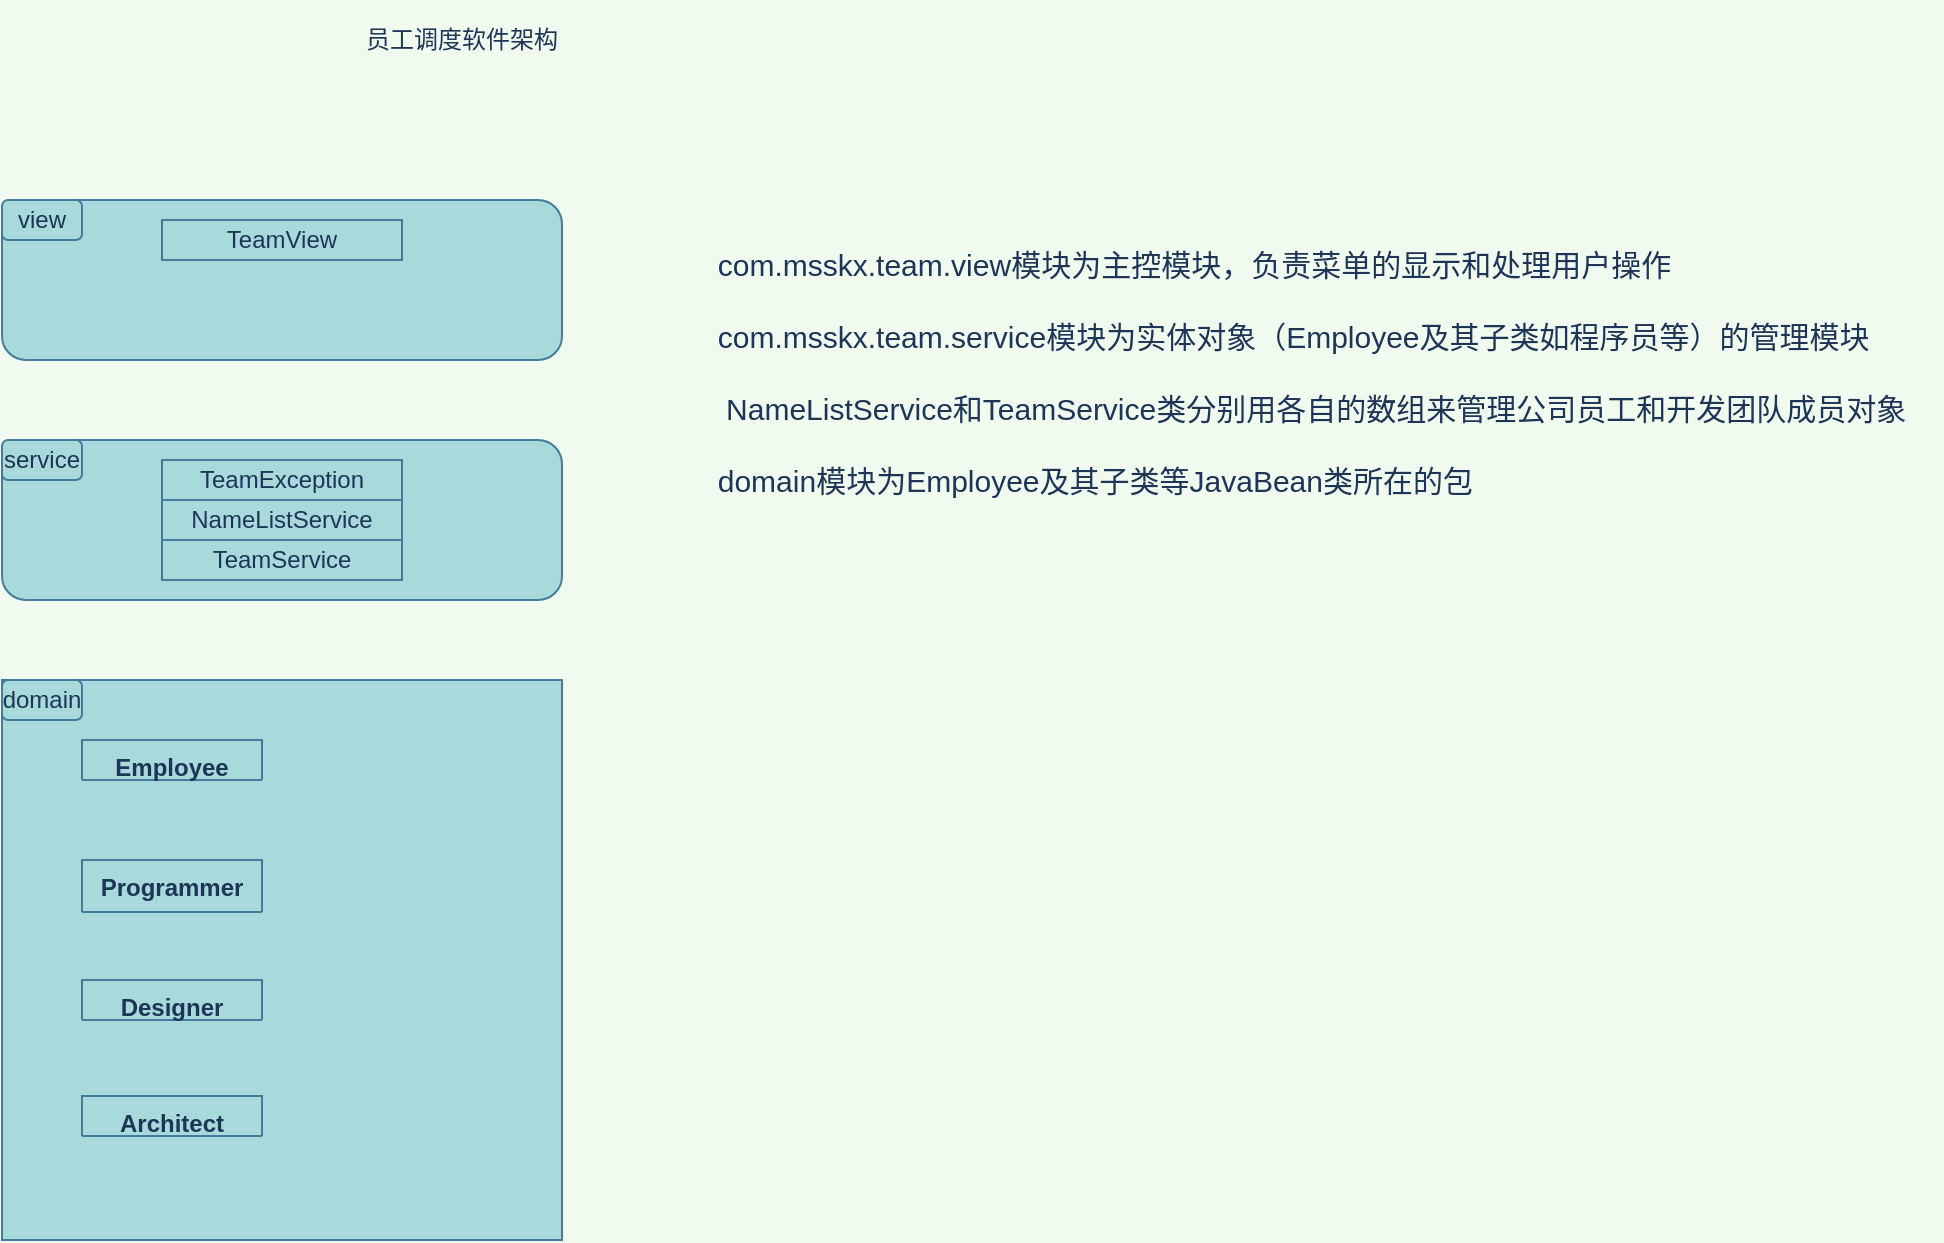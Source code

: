 <mxfile version="14.8.3" type="github">
  <diagram id="oGEKtyC2XH-2EGb2wJ9o" name="第 1 页">
    <mxGraphModel dx="746" dy="827" grid="1" gridSize="10" guides="1" tooltips="1" connect="1" arrows="1" fold="1" page="1" pageScale="1" pageWidth="827" pageHeight="1169" background="#F1FAEE" math="0" shadow="0">
      <root>
        <mxCell id="0" />
        <mxCell id="1" parent="0" />
        <mxCell id="BzczfYEui5YNDzhWGODl-1" value="" style="rounded=1;whiteSpace=wrap;html=1;fillColor=#A8DADC;strokeColor=#457B9D;fontColor=#1D3557;" vertex="1" parent="1">
          <mxGeometry x="280" y="120" width="280" height="80" as="geometry" />
        </mxCell>
        <mxCell id="BzczfYEui5YNDzhWGODl-2" value="" style="rounded=1;whiteSpace=wrap;html=1;fillColor=#A8DADC;strokeColor=#457B9D;fontColor=#1D3557;" vertex="1" parent="1">
          <mxGeometry x="280" y="240" width="280" height="80" as="geometry" />
        </mxCell>
        <mxCell id="BzczfYEui5YNDzhWGODl-3" value="" style="rounded=0;whiteSpace=wrap;html=1;fillColor=#A8DADC;strokeColor=#457B9D;fontColor=#1D3557;" vertex="1" parent="1">
          <mxGeometry x="280" y="360" width="280" height="280" as="geometry" />
        </mxCell>
        <mxCell id="BzczfYEui5YNDzhWGODl-4" value="view" style="rounded=1;whiteSpace=wrap;html=1;fillColor=#A8DADC;strokeColor=#457B9D;fontColor=#1D3557;" vertex="1" parent="1">
          <mxGeometry x="280" y="120" width="40" height="20" as="geometry" />
        </mxCell>
        <mxCell id="BzczfYEui5YNDzhWGODl-5" value="service" style="rounded=1;whiteSpace=wrap;html=1;fillColor=#A8DADC;strokeColor=#457B9D;fontColor=#1D3557;" vertex="1" parent="1">
          <mxGeometry x="280" y="240" width="40" height="20" as="geometry" />
        </mxCell>
        <mxCell id="BzczfYEui5YNDzhWGODl-6" value="domain" style="rounded=1;whiteSpace=wrap;html=1;fillColor=#A8DADC;strokeColor=#457B9D;fontColor=#1D3557;" vertex="1" parent="1">
          <mxGeometry x="280" y="360" width="40" height="20" as="geometry" />
        </mxCell>
        <mxCell id="BzczfYEui5YNDzhWGODl-9" value="员工调度软件架构" style="text;html=1;strokeColor=none;fillColor=none;align=center;verticalAlign=middle;whiteSpace=wrap;rounded=0;fontColor=#1D3557;" vertex="1" parent="1">
          <mxGeometry x="440" y="20" width="140" height="40" as="geometry" />
        </mxCell>
        <mxCell id="BzczfYEui5YNDzhWGODl-10" value="TeamView" style="rounded=0;whiteSpace=wrap;html=1;fillColor=#A8DADC;strokeColor=#457B9D;fontColor=#1D3557;" vertex="1" parent="1">
          <mxGeometry x="360" y="130" width="120" height="20" as="geometry" />
        </mxCell>
        <mxCell id="BzczfYEui5YNDzhWGODl-11" value="TeamException" style="rounded=0;whiteSpace=wrap;html=1;fillColor=#A8DADC;strokeColor=#457B9D;fontColor=#1D3557;" vertex="1" parent="1">
          <mxGeometry x="360" y="250" width="120" height="20" as="geometry" />
        </mxCell>
        <mxCell id="BzczfYEui5YNDzhWGODl-12" value="TeamService" style="rounded=0;whiteSpace=wrap;html=1;fillColor=#A8DADC;strokeColor=#457B9D;fontColor=#1D3557;" vertex="1" parent="1">
          <mxGeometry x="360" y="290" width="120" height="20" as="geometry" />
        </mxCell>
        <mxCell id="BzczfYEui5YNDzhWGODl-13" value="NameListService" style="rounded=0;whiteSpace=wrap;html=1;fillColor=#A8DADC;strokeColor=#457B9D;fontColor=#1D3557;" vertex="1" parent="1">
          <mxGeometry x="360" y="270" width="120" height="20" as="geometry" />
        </mxCell>
        <mxCell id="BzczfYEui5YNDzhWGODl-15" value="&lt;div style=&quot;text-align: justify ; font-size: 15px&quot;&gt;&lt;span style=&quot;font-size: 15px&quot;&gt;com.msskx.team.view模块为主控模块，负责菜单的显示和处理用户操作&lt;/span&gt;&lt;br style=&quot;font-size: 15px&quot;&gt;&lt;/div&gt;&lt;div style=&quot;text-align: justify ; font-size: 15px&quot;&gt;&lt;br style=&quot;font-size: 15px&quot;&gt;&lt;/div&gt;&lt;div style=&quot;text-align: justify ; font-size: 15px&quot;&gt;com.msskx.team.service模块为实体对象（Employee及其子类如程序员等）的管理模块&lt;/div&gt;&lt;div style=&quot;text-align: justify ; font-size: 15px&quot;&gt;&lt;br style=&quot;font-size: 15px&quot;&gt;&lt;/div&gt;&lt;div style=&quot;text-align: justify ; font-size: 15px&quot;&gt;&amp;nbsp;NameListService和TeamService类分别用各自的数组来管理公司员工和开发团队成员对象&lt;/div&gt;&lt;div style=&quot;text-align: justify ; font-size: 15px&quot;&gt;&lt;br style=&quot;font-size: 15px&quot;&gt;&lt;/div&gt;&lt;div style=&quot;text-align: justify ; font-size: 15px&quot;&gt;domain模块为Employee及其子类等JavaBean类所在的包&lt;/div&gt;&lt;div style=&quot;font-size: 15px&quot;&gt;&lt;br style=&quot;font-size: 15px&quot;&gt;&lt;/div&gt;" style="text;html=1;strokeColor=none;fillColor=none;align=center;verticalAlign=middle;whiteSpace=wrap;rounded=0;fontSize=15;labelBackgroundColor=none;fontColor=#1D3557;" vertex="1" parent="1">
          <mxGeometry x="620" y="90" width="630" height="250" as="geometry" />
        </mxCell>
        <mxCell id="BzczfYEui5YNDzhWGODl-22" value="Employee" style="swimlane;fontStyle=1;align=center;verticalAlign=top;childLayout=stackLayout;horizontal=1;startSize=20;horizontalStack=0;resizeParent=1;resizeParentMax=0;resizeLast=0;collapsible=1;marginBottom=0;rounded=0;sketch=0;fontColor=#1D3557;strokeColor=#457B9D;fillColor=#A8DADC;" vertex="1" collapsed="1" parent="1">
          <mxGeometry x="320" y="390" width="90" height="20" as="geometry">
            <mxRectangle x="320" y="390" width="156" height="34" as="alternateBounds" />
          </mxGeometry>
        </mxCell>
        <mxCell id="BzczfYEui5YNDzhWGODl-27" value="Designer" style="swimlane;fontStyle=1;align=center;verticalAlign=top;childLayout=stackLayout;horizontal=1;startSize=20;horizontalStack=0;resizeParent=1;resizeParentMax=0;resizeLast=0;collapsible=1;marginBottom=0;rounded=0;sketch=0;fontColor=#1D3557;strokeColor=#457B9D;fillColor=#A8DADC;" vertex="1" collapsed="1" parent="1">
          <mxGeometry x="320" y="510" width="90" height="20" as="geometry">
            <mxRectangle x="320" y="510" width="156" height="34" as="alternateBounds" />
          </mxGeometry>
        </mxCell>
        <mxCell id="BzczfYEui5YNDzhWGODl-28" value="Architect" style="swimlane;fontStyle=1;align=center;verticalAlign=top;childLayout=stackLayout;horizontal=1;startSize=20;horizontalStack=0;resizeParent=1;resizeParentMax=0;resizeLast=0;collapsible=1;marginBottom=0;rounded=0;sketch=0;fontColor=#1D3557;strokeColor=#457B9D;fillColor=#A8DADC;" vertex="1" collapsed="1" parent="1">
          <mxGeometry x="320" y="568" width="90" height="20" as="geometry">
            <mxRectangle x="320" y="568" width="156" height="34" as="alternateBounds" />
          </mxGeometry>
        </mxCell>
        <mxCell id="BzczfYEui5YNDzhWGODl-37" value="Programmer" style="swimlane;fontStyle=1;align=center;verticalAlign=top;childLayout=stackLayout;horizontal=1;startSize=26;horizontalStack=0;resizeParent=1;resizeParentMax=0;resizeLast=0;collapsible=1;marginBottom=0;rounded=0;sketch=0;fontColor=#1D3557;strokeColor=#457B9D;fillColor=#A8DADC;" vertex="1" collapsed="1" parent="1">
          <mxGeometry x="320" y="450" width="90" height="26" as="geometry">
            <mxRectangle x="320" y="450" width="160" height="52" as="alternateBounds" />
          </mxGeometry>
        </mxCell>
        <mxCell id="BzczfYEui5YNDzhWGODl-38" value="+Equipment" style="text;strokeColor=none;fillColor=none;align=left;verticalAlign=top;spacingLeft=4;spacingRight=4;overflow=hidden;rotatable=0;points=[[0,0.5],[1,0.5]];portConstraint=eastwest;" vertex="1" parent="BzczfYEui5YNDzhWGODl-37">
          <mxGeometry y="26" width="90" height="26" as="geometry" />
        </mxCell>
      </root>
    </mxGraphModel>
  </diagram>
</mxfile>
